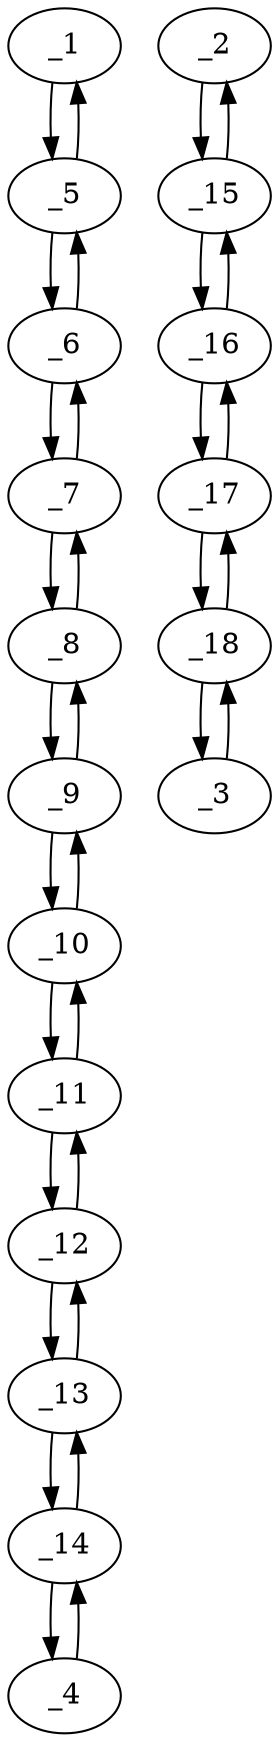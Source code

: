 digraph s1312_10 {
	_1	 [x="42.000000",
		y="91.000000"];
	_5	 [x="34.000000",
		y="104.000000"];
	_1 -> _5	 [angle="2.122451",
		orient="0.851658"];
	_2	 [x="124.000000",
		y="131.000000"];
	_15	 [x="135.000000",
		y="140.000000"];
	_2 -> _15	 [angle="0.685730",
		orient="0.633238"];
	_3	 [x="180.000000",
		y="175.000000"];
	_18	 [x="174.000000",
		y="161.000000"];
	_3 -> _18	 [angle="-1.975688",
		orient="-0.919145"];
	_4	 [x="55.000000",
		y="187.000000"];
	_14	 [x="65.000000",
		y="176.000000"];
	_4 -> _14	 [angle="-0.832981",
		orient="-0.739940"];
	_5 -> _1	 [angle="-1.019141",
		orient="-0.851658"];
	_6	 [x="47.000000",
		y="111.000000"];
	_5 -> _6	 [angle="0.493941",
		orient="0.474100"];
	_6 -> _5	 [angle="-2.647651",
		orient="-0.474100"];
	_7	 [x="66.000000",
		y="109.000000"];
	_6 -> _7	 [angle="-0.104877",
		orient="-0.104685"];
	_7 -> _6	 [angle="3.036716",
		orient="0.104685"];
	_8	 [x="78.000000",
		y="114.000000"];
	_7 -> _8	 [angle="0.394791",
		orient="0.384615"];
	_8 -> _7	 [angle="-2.746802",
		orient="-0.384615"];
	_9	 [x="84.000000",
		y="128.000000"];
	_8 -> _9	 [angle="1.165905",
		orient="0.919145"];
	_9 -> _8	 [angle="-1.975688",
		orient="-0.919145"];
	_10	 [x="77.000000",
		y="138.000000"];
	_9 -> _10	 [angle="2.181522",
		orient="0.819232"];
	_10 -> _9	 [angle="-0.960070",
		orient="-0.819232"];
	_11	 [x="85.000000",
		y="150.000000"];
	_10 -> _11	 [angle="0.982794",
		orient="0.832050"];
	_11 -> _10	 [angle="-2.158799",
		orient="-0.832050"];
	_12	 [x="87.000000",
		y="167.000000"];
	_11 -> _12	 [angle="1.453688",
		orient="0.993151"];
	_12 -> _11	 [angle="-1.687905",
		orient="-0.993151"];
	_13	 [x="80.000000",
		y="175.000000"];
	_12 -> _13	 [angle="2.289626",
		orient="0.752577"];
	_13 -> _12	 [angle="-0.851966",
		orient="-0.752577"];
	_13 -> _14	 [angle="3.075024",
		orient="0.066519"];
	_14 -> _4	 [angle="2.308611",
		orient="0.739940"];
	_14 -> _13	 [angle="-0.066568",
		orient="-0.066519"];
	_15 -> _2	 [angle="-2.455863",
		orient="-0.633238"];
	_16	 [x="154.000000",
		y="140.000000"];
	_15 -> _16	 [angle="0.000000",
		orient="0.000000"];
	_16 -> _15	 [angle="3.141593",
		orient="0.000000"];
	_17	 [x="164.000000",
		y="150.000000"];
	_16 -> _17	 [angle="0.785398",
		orient="0.707107"];
	_17 -> _16	 [angle="-2.356194",
		orient="-0.707107"];
	_17 -> _18	 [angle="0.832981",
		orient="0.739940"];
	_18 -> _3	 [angle="1.165905",
		orient="0.919145"];
	_18 -> _17	 [angle="-2.308611",
		orient="-0.739940"];
}
